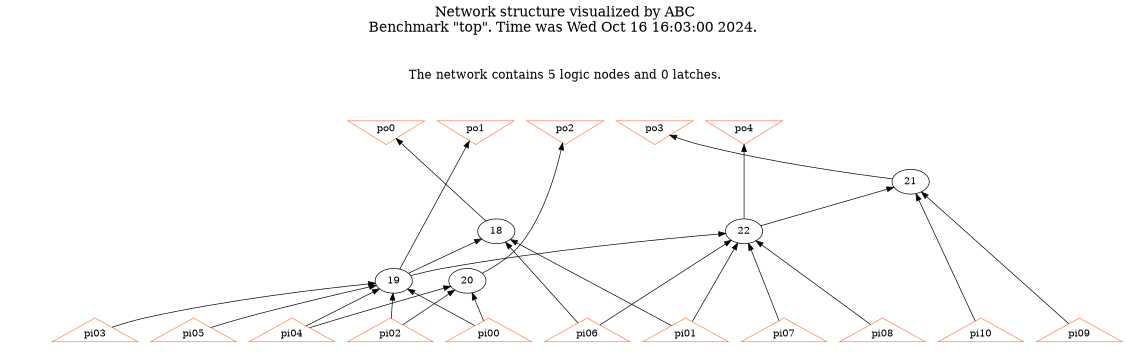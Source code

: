 # Network structure generated by ABC

digraph network {
size = "7.5,10";
center = true;
edge [dir = back];

{
  node [shape = plaintext];
  edge [style = invis];
  LevelTitle1 [label=""];
  LevelTitle2 [label=""];
  Level4 [label = ""];
  Level3 [label = ""];
  Level2 [label = ""];
  Level1 [label = ""];
  Level0 [label = ""];
  LevelTitle1 ->  LevelTitle2 ->  Level4 ->  Level3 ->  Level2 ->  Level1 ->  Level0;
}

{
  rank = same;
  LevelTitle1;
  title1 [shape=plaintext,
          fontsize=20,
          fontname = "Times-Roman",
          label="Network structure visualized by ABC\nBenchmark \"top\". Time was Wed Oct 16 16:03:00 2024. "
         ];
}

{
  rank = same;
  LevelTitle2;
  title2 [shape=plaintext,
          fontsize=18,
          fontname = "Times-Roman",
          label="The network contains 5 logic nodes and 0 latches.\n"
         ];
}

{
  rank = same;
  Level4;
  Node12 [label = "po0", shape = invtriangle, color = coral, fillcolor = coral];
  Node13 [label = "po1", shape = invtriangle, color = coral, fillcolor = coral];
  Node14 [label = "po2", shape = invtriangle, color = coral, fillcolor = coral];
  Node15 [label = "po3", shape = invtriangle, color = coral, fillcolor = coral];
  Node16 [label = "po4", shape = invtriangle, color = coral, fillcolor = coral];
}

{
  rank = same;
  Level3;
  Node21 [label = "21\n", shape = ellipse];
}

{
  rank = same;
  Level2;
  Node18 [label = "18\n", shape = ellipse];
  Node22 [label = "22\n", shape = ellipse];
}

{
  rank = same;
  Level1;
  Node19 [label = "19\n", shape = ellipse];
  Node20 [label = "20\n", shape = ellipse];
}

{
  rank = same;
  Level0;
  Node1 [label = "pi00", shape = triangle, color = coral, fillcolor = coral];
  Node2 [label = "pi01", shape = triangle, color = coral, fillcolor = coral];
  Node3 [label = "pi02", shape = triangle, color = coral, fillcolor = coral];
  Node4 [label = "pi03", shape = triangle, color = coral, fillcolor = coral];
  Node5 [label = "pi04", shape = triangle, color = coral, fillcolor = coral];
  Node6 [label = "pi05", shape = triangle, color = coral, fillcolor = coral];
  Node7 [label = "pi06", shape = triangle, color = coral, fillcolor = coral];
  Node8 [label = "pi07", shape = triangle, color = coral, fillcolor = coral];
  Node9 [label = "pi08", shape = triangle, color = coral, fillcolor = coral];
  Node10 [label = "pi09", shape = triangle, color = coral, fillcolor = coral];
  Node11 [label = "pi10", shape = triangle, color = coral, fillcolor = coral];
}

title1 -> title2 [style = invis];
title2 -> Node12 [style = invis];
title2 -> Node13 [style = invis];
title2 -> Node14 [style = invis];
title2 -> Node15 [style = invis];
title2 -> Node16 [style = invis];
Node12 -> Node13 [style = invis];
Node13 -> Node14 [style = invis];
Node14 -> Node15 [style = invis];
Node15 -> Node16 [style = invis];
Node12 -> Node18 [style = solid];
Node13 -> Node19 [style = solid];
Node14 -> Node20 [style = solid];
Node15 -> Node21 [style = solid];
Node16 -> Node22 [style = solid];
Node18 -> Node19 [style = solid];
Node18 -> Node2 [style = solid];
Node18 -> Node7 [style = solid];
Node19 -> Node1 [style = solid];
Node19 -> Node3 [style = solid];
Node19 -> Node4 [style = solid];
Node19 -> Node5 [style = solid];
Node19 -> Node6 [style = solid];
Node20 -> Node1 [style = solid];
Node20 -> Node3 [style = solid];
Node20 -> Node5 [style = solid];
Node21 -> Node22 [style = solid];
Node21 -> Node10 [style = solid];
Node21 -> Node11 [style = solid];
Node22 -> Node19 [style = solid];
Node22 -> Node2 [style = solid];
Node22 -> Node7 [style = solid];
Node22 -> Node8 [style = solid];
Node22 -> Node9 [style = solid];
}

